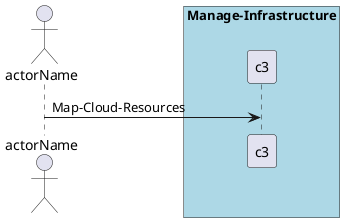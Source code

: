 @startuml
Actor "actorName" as A

box "Manage-Infrastructure" #lightblue
participant "c3" as S
A -> S : Map-Cloud-Resources
end box

@enduml
